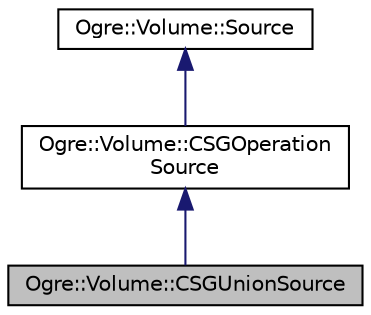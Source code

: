 digraph "Ogre::Volume::CSGUnionSource"
{
  bgcolor="transparent";
  edge [fontname="Helvetica",fontsize="10",labelfontname="Helvetica",labelfontsize="10"];
  node [fontname="Helvetica",fontsize="10",shape=record];
  Node0 [label="Ogre::Volume::CSGUnionSource",height=0.2,width=0.4,color="black", fillcolor="grey75", style="filled", fontcolor="black"];
  Node1 -> Node0 [dir="back",color="midnightblue",fontsize="10",style="solid",fontname="Helvetica"];
  Node1 [label="Ogre::Volume::CSGOperation\lSource",height=0.2,width=0.4,color="black",URL="$class_ogre_1_1_volume_1_1_c_s_g_operation_source.html",tooltip="Abstract operation volume source holding two sources as operants. "];
  Node2 -> Node1 [dir="back",color="midnightblue",fontsize="10",style="solid",fontname="Helvetica"];
  Node2 [label="Ogre::Volume::Source",height=0.2,width=0.4,color="black",URL="$class_ogre_1_1_volume_1_1_source.html",tooltip="Abstract class defining the density function. "];
}
